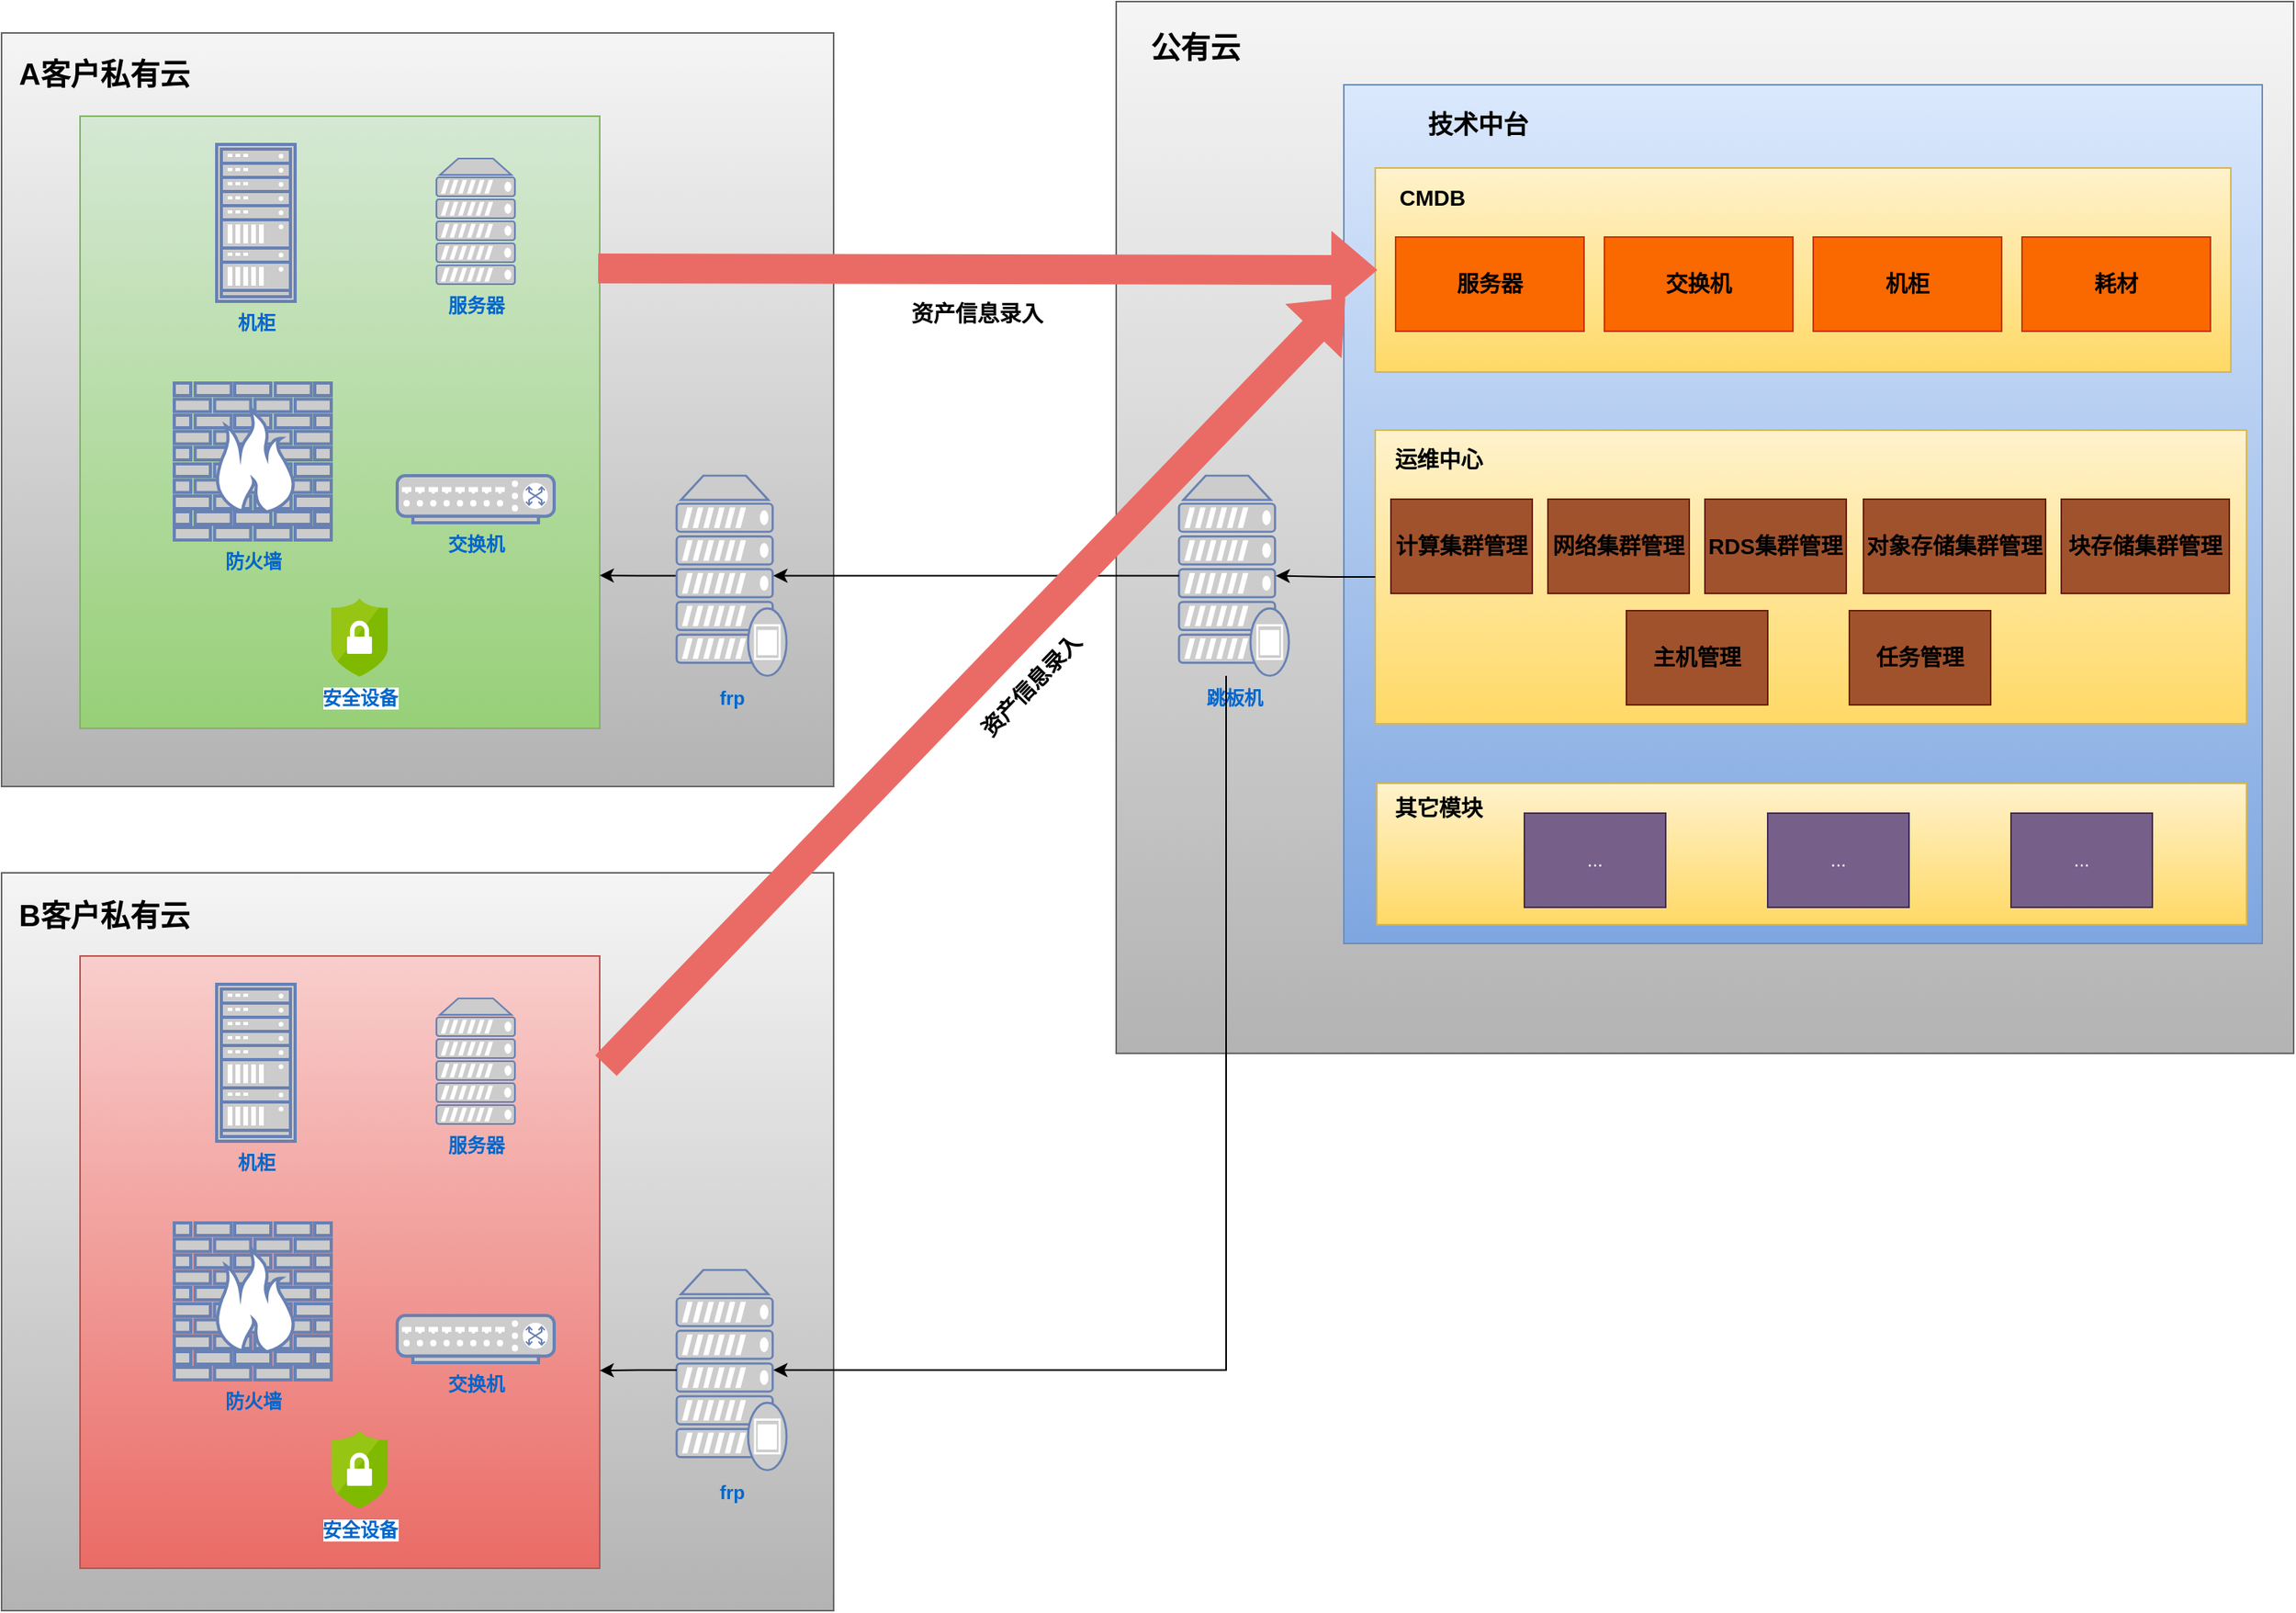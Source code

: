 <mxfile version="24.7.6">
  <diagram name="第 1 页" id="tZWTM6MMYOXU5_3-boHc">
    <mxGraphModel dx="3515" dy="1050" grid="0" gridSize="10" guides="1" tooltips="1" connect="1" arrows="1" fold="1" page="0" pageScale="1" pageWidth="827" pageHeight="1169" math="0" shadow="0">
      <root>
        <mxCell id="0" />
        <mxCell id="1" parent="0" />
        <mxCell id="e2eBXviYndKqO75Ok7_J-49" value="" style="rounded=0;whiteSpace=wrap;html=1;fillColor=#f5f5f5;strokeColor=#666666;gradientColor=#b3b3b3;" parent="1" vertex="1">
          <mxGeometry x="-260" y="50" width="530" height="480" as="geometry" />
        </mxCell>
        <mxCell id="e2eBXviYndKqO75Ok7_J-50" value="&lt;font size=&quot;1&quot; style=&quot;&quot;&gt;&lt;b style=&quot;font-size: 19px;&quot;&gt;A客户私有云&lt;/b&gt;&lt;/font&gt;" style="text;html=1;align=center;verticalAlign=middle;resizable=0;points=[];autosize=1;strokeColor=none;fillColor=none;" parent="1" vertex="1">
          <mxGeometry x="-260" y="57" width="130" height="40" as="geometry" />
        </mxCell>
        <mxCell id="e2eBXviYndKqO75Ok7_J-45" value="" style="rounded=0;whiteSpace=wrap;html=1;fillColor=#f5f5f5;strokeColor=#666666;gradientColor=#b3b3b3;" parent="1" vertex="1">
          <mxGeometry x="450" y="30" width="750" height="670" as="geometry" />
        </mxCell>
        <mxCell id="e2eBXviYndKqO75Ok7_J-35" value="" style="rounded=0;whiteSpace=wrap;html=1;fillColor=#d5e8d4;strokeColor=#82b366;gradientColor=#97d077;" parent="1" vertex="1">
          <mxGeometry x="-210" y="103" width="331" height="390" as="geometry" />
        </mxCell>
        <mxCell id="e2eBXviYndKqO75Ok7_J-10" value="&lt;b&gt;服务器&lt;/b&gt;" style="fontColor=#0066CC;verticalAlign=top;verticalLabelPosition=bottom;labelPosition=center;align=center;html=1;outlineConnect=0;fillColor=#CCCCCC;strokeColor=#6881B3;gradientColor=none;gradientDirection=north;strokeWidth=2;shape=mxgraph.networks.server;" parent="1" vertex="1">
          <mxGeometry x="17" y="130" width="50" height="80" as="geometry" />
        </mxCell>
        <mxCell id="e2eBXviYndKqO75Ok7_J-12" value="&lt;b&gt;交换机&lt;/b&gt;" style="fontColor=#0066CC;verticalAlign=top;verticalLabelPosition=bottom;labelPosition=center;align=center;html=1;outlineConnect=0;fillColor=#CCCCCC;strokeColor=#6881B3;gradientColor=none;gradientDirection=north;strokeWidth=2;shape=mxgraph.networks.switch;" parent="1" vertex="1">
          <mxGeometry x="-8" y="332" width="100" height="30" as="geometry" />
        </mxCell>
        <mxCell id="e2eBXviYndKqO75Ok7_J-13" value="&lt;b&gt;机柜&lt;/b&gt;" style="fontColor=#0066CC;verticalAlign=top;verticalLabelPosition=bottom;labelPosition=center;align=center;html=1;outlineConnect=0;fillColor=#CCCCCC;strokeColor=#6881B3;gradientColor=none;gradientDirection=north;strokeWidth=2;shape=mxgraph.networks.rack;" parent="1" vertex="1">
          <mxGeometry x="-123" y="121" width="50" height="100" as="geometry" />
        </mxCell>
        <mxCell id="e2eBXviYndKqO75Ok7_J-14" value="&lt;b&gt;防火墙&lt;/b&gt;" style="fontColor=#0066CC;verticalAlign=top;verticalLabelPosition=bottom;labelPosition=center;align=center;html=1;outlineConnect=0;fillColor=#CCCCCC;strokeColor=#6881B3;gradientColor=none;gradientDirection=north;strokeWidth=2;shape=mxgraph.networks.firewall;" parent="1" vertex="1">
          <mxGeometry x="-150" y="273" width="100" height="100" as="geometry" />
        </mxCell>
        <mxCell id="e2eBXviYndKqO75Ok7_J-36" value="" style="rounded=0;whiteSpace=wrap;html=1;fillColor=#dae8fc;strokeColor=#6c8ebf;gradientColor=#7ea6e0;" parent="1" vertex="1">
          <mxGeometry x="595" y="83" width="585" height="547" as="geometry" />
        </mxCell>
        <mxCell id="e2eBXviYndKqO75Ok7_J-37" value="" style="rounded=0;whiteSpace=wrap;html=1;fillColor=#fff2cc;gradientColor=#ffd966;strokeColor=#d6b656;" parent="1" vertex="1">
          <mxGeometry x="615" y="136" width="545" height="130" as="geometry" />
        </mxCell>
        <mxCell id="e2eBXviYndKqO75Ok7_J-38" value="&lt;b&gt;&lt;font style=&quot;font-size: 14px;&quot;&gt;服务器&lt;/font&gt;&lt;/b&gt;" style="rounded=0;whiteSpace=wrap;html=1;fillColor=#fa6800;strokeColor=#C73500;fontColor=#000000;" parent="1" vertex="1">
          <mxGeometry x="628" y="180" width="120" height="60" as="geometry" />
        </mxCell>
        <mxCell id="e2eBXviYndKqO75Ok7_J-39" value="&lt;b&gt;&lt;font style=&quot;font-size: 14px;&quot;&gt;交换机&lt;/font&gt;&lt;/b&gt;" style="rounded=0;whiteSpace=wrap;html=1;fillColor=#fa6800;fontColor=#000000;strokeColor=#C73500;" parent="1" vertex="1">
          <mxGeometry x="761" y="180" width="120" height="60" as="geometry" />
        </mxCell>
        <mxCell id="e2eBXviYndKqO75Ok7_J-40" value="&lt;b&gt;&lt;font style=&quot;font-size: 14px;&quot;&gt;机柜&lt;/font&gt;&lt;/b&gt;" style="rounded=0;whiteSpace=wrap;html=1;fillColor=#fa6800;fontColor=#000000;strokeColor=#C73500;" parent="1" vertex="1">
          <mxGeometry x="894" y="180" width="120" height="60" as="geometry" />
        </mxCell>
        <mxCell id="e2eBXviYndKqO75Ok7_J-41" value="&lt;b&gt;&lt;font style=&quot;font-size: 14px;&quot;&gt;耗材&lt;/font&gt;&lt;/b&gt;" style="rounded=0;whiteSpace=wrap;html=1;fillColor=#fa6800;fontColor=#000000;strokeColor=#C73500;" parent="1" vertex="1">
          <mxGeometry x="1027" y="180" width="120" height="60" as="geometry" />
        </mxCell>
        <mxCell id="e2eBXviYndKqO75Ok7_J-42" value="&lt;b&gt;&lt;font style=&quot;font-size: 14px;&quot;&gt;CMDB&lt;/font&gt;&lt;/b&gt;" style="text;html=1;align=center;verticalAlign=middle;resizable=0;points=[];autosize=1;strokeColor=none;fillColor=none;" parent="1" vertex="1">
          <mxGeometry x="616" y="140" width="70" height="30" as="geometry" />
        </mxCell>
        <mxCell id="e2eBXviYndKqO75Ok7_J-43" value="&lt;font size=&quot;1&quot; style=&quot;&quot;&gt;&lt;b style=&quot;font-size: 16px;&quot;&gt;技术中台&lt;/b&gt;&lt;/font&gt;" style="text;html=1;align=center;verticalAlign=middle;resizable=0;points=[];autosize=1;strokeColor=none;fillColor=none;" parent="1" vertex="1">
          <mxGeometry x="635" y="93" width="90" height="30" as="geometry" />
        </mxCell>
        <mxCell id="e2eBXviYndKqO75Ok7_J-46" value="&lt;font size=&quot;1&quot; style=&quot;&quot;&gt;&lt;b style=&quot;font-size: 19px;&quot;&gt;公有云&lt;/b&gt;&lt;/font&gt;" style="text;html=1;align=center;verticalAlign=middle;resizable=0;points=[];autosize=1;strokeColor=none;fillColor=none;" parent="1" vertex="1">
          <mxGeometry x="460" y="40" width="80" height="40" as="geometry" />
        </mxCell>
        <mxCell id="e2eBXviYndKqO75Ok7_J-54" value="&lt;b&gt;跳板机&lt;/b&gt;" style="fontColor=#0066CC;verticalAlign=top;verticalLabelPosition=bottom;labelPosition=center;align=center;html=1;outlineConnect=0;fillColor=#CCCCCC;strokeColor=#6881B3;gradientColor=none;gradientDirection=north;strokeWidth=2;shape=mxgraph.networks.proxy_server;" parent="1" vertex="1">
          <mxGeometry x="490" y="332" width="70" height="127.5" as="geometry" />
        </mxCell>
        <mxCell id="e2eBXviYndKqO75Ok7_J-55" value="" style="rounded=0;whiteSpace=wrap;html=1;fillColor=#fff2cc;gradientColor=#ffd966;strokeColor=#d6b656;" parent="1" vertex="1">
          <mxGeometry x="615" y="303" width="555" height="187" as="geometry" />
        </mxCell>
        <mxCell id="e2eBXviYndKqO75Ok7_J-56" value="&lt;b&gt;&lt;font style=&quot;font-size: 14px;&quot; color=&quot;#000000&quot;&gt;计算集群管理&lt;/font&gt;&lt;/b&gt;" style="rounded=0;whiteSpace=wrap;html=1;fillColor=#a0522d;fontColor=#ffffff;strokeColor=#6D1F00;" parent="1" vertex="1">
          <mxGeometry x="625" y="347" width="90" height="60" as="geometry" />
        </mxCell>
        <mxCell id="e2eBXviYndKqO75Ok7_J-57" value="&lt;b&gt;&lt;font style=&quot;font-size: 14px;&quot; color=&quot;#000000&quot;&gt;网络集群管理&lt;/font&gt;&lt;/b&gt;" style="rounded=0;whiteSpace=wrap;html=1;fillColor=#a0522d;fontColor=#ffffff;strokeColor=#6D1F00;" parent="1" vertex="1">
          <mxGeometry x="725" y="347" width="90" height="60" as="geometry" />
        </mxCell>
        <mxCell id="e2eBXviYndKqO75Ok7_J-58" value="&lt;b&gt;&lt;font style=&quot;font-size: 14px;&quot; color=&quot;#000000&quot;&gt;RDS集群管理&lt;/font&gt;&lt;/b&gt;" style="rounded=0;whiteSpace=wrap;html=1;fillColor=#a0522d;fontColor=#ffffff;strokeColor=#6D1F00;" parent="1" vertex="1">
          <mxGeometry x="825" y="347" width="90" height="60" as="geometry" />
        </mxCell>
        <mxCell id="e2eBXviYndKqO75Ok7_J-59" value="&lt;b&gt;&lt;font color=&quot;#000000&quot; style=&quot;font-size: 14px;&quot;&gt;对象存储集群管理&lt;/font&gt;&lt;/b&gt;" style="rounded=0;whiteSpace=wrap;html=1;fillColor=#a0522d;fontColor=#ffffff;strokeColor=#6D1F00;" parent="1" vertex="1">
          <mxGeometry x="926" y="347" width="116" height="60" as="geometry" />
        </mxCell>
        <mxCell id="e2eBXviYndKqO75Ok7_J-60" value="&lt;b&gt;&lt;font style=&quot;font-size: 14px;&quot;&gt;运维中心&lt;/font&gt;&lt;/b&gt;" style="text;html=1;align=center;verticalAlign=middle;resizable=0;points=[];autosize=1;strokeColor=none;fillColor=none;" parent="1" vertex="1">
          <mxGeometry x="615" y="307" width="80" height="30" as="geometry" />
        </mxCell>
        <mxCell id="e2eBXviYndKqO75Ok7_J-61" value="&lt;b&gt;&lt;font color=&quot;#000000&quot; style=&quot;font-size: 14px;&quot;&gt;块存储集群管理&lt;/font&gt;&lt;/b&gt;" style="rounded=0;whiteSpace=wrap;html=1;fillColor=#a0522d;fontColor=#ffffff;strokeColor=#6D1F00;" parent="1" vertex="1">
          <mxGeometry x="1052" y="347" width="107" height="60" as="geometry" />
        </mxCell>
        <mxCell id="e2eBXviYndKqO75Ok7_J-62" value="&lt;b&gt;&lt;font color=&quot;#000000&quot; style=&quot;font-size: 14px;&quot;&gt;主机管理&lt;/font&gt;&lt;/b&gt;" style="rounded=0;whiteSpace=wrap;html=1;fillColor=#a0522d;fontColor=#ffffff;strokeColor=#6D1F00;" parent="1" vertex="1">
          <mxGeometry x="775" y="418" width="90" height="60" as="geometry" />
        </mxCell>
        <mxCell id="e2eBXviYndKqO75Ok7_J-63" value="&lt;b&gt;&lt;font color=&quot;#000000&quot; style=&quot;font-size: 14px;&quot;&gt;任务管理&lt;/font&gt;&lt;/b&gt;" style="rounded=0;whiteSpace=wrap;html=1;fillColor=#a0522d;fontColor=#ffffff;strokeColor=#6D1F00;" parent="1" vertex="1">
          <mxGeometry x="917" y="418" width="90" height="60" as="geometry" />
        </mxCell>
        <mxCell id="e2eBXviYndKqO75Ok7_J-66" value="" style="shape=flexArrow;endArrow=classic;html=1;rounded=0;entryX=0;entryY=0.5;entryDx=0;entryDy=0;fillColor=#EA6B66;gradientColor=none;strokeColor=#EA6B66;strokeWidth=5;" parent="1" target="e2eBXviYndKqO75Ok7_J-37" edge="1">
          <mxGeometry width="50" height="50" relative="1" as="geometry">
            <mxPoint x="120" y="200" as="sourcePoint" />
            <mxPoint x="592" y="201" as="targetPoint" />
          </mxGeometry>
        </mxCell>
        <mxCell id="e2eBXviYndKqO75Ok7_J-70" value="&lt;b style=&quot;&quot;&gt;&lt;font style=&quot;font-size: 14px;&quot;&gt;资产信息录入&lt;/font&gt;&lt;/b&gt;" style="text;html=1;align=center;verticalAlign=middle;resizable=0;points=[];autosize=1;strokeColor=none;fillColor=none;" parent="1" vertex="1">
          <mxGeometry x="306" y="214" width="110" height="30" as="geometry" />
        </mxCell>
        <mxCell id="1RbIOlNiM8ZohARNa_zV-5" style="edgeStyle=orthogonalEdgeStyle;rounded=0;orthogonalLoop=1;jettySize=auto;html=1;exitX=0;exitY=0.5;exitDx=0;exitDy=0;exitPerimeter=0;entryX=1;entryY=0.75;entryDx=0;entryDy=0;" edge="1" parent="1" source="e2eBXviYndKqO75Ok7_J-73" target="e2eBXviYndKqO75Ok7_J-35">
          <mxGeometry relative="1" as="geometry" />
        </mxCell>
        <mxCell id="e2eBXviYndKqO75Ok7_J-73" value="&lt;b&gt;frp&lt;/b&gt;" style="fontColor=#0066CC;verticalAlign=top;verticalLabelPosition=bottom;labelPosition=center;align=center;html=1;outlineConnect=0;fillColor=#CCCCCC;strokeColor=#6881B3;gradientColor=none;gradientDirection=north;strokeWidth=2;shape=mxgraph.networks.proxy_server;" parent="1" vertex="1">
          <mxGeometry x="170" y="332" width="70" height="127.5" as="geometry" />
        </mxCell>
        <mxCell id="e2eBXviYndKqO75Ok7_J-74" style="edgeStyle=orthogonalEdgeStyle;rounded=0;orthogonalLoop=1;jettySize=auto;html=1;entryX=0.88;entryY=0.5;entryDx=0;entryDy=0;entryPerimeter=0;" parent="1" source="e2eBXviYndKqO75Ok7_J-54" target="e2eBXviYndKqO75Ok7_J-73" edge="1">
          <mxGeometry relative="1" as="geometry" />
        </mxCell>
        <mxCell id="e2eBXviYndKqO75Ok7_J-78" style="edgeStyle=orthogonalEdgeStyle;rounded=0;orthogonalLoop=1;jettySize=auto;html=1;entryX=0.88;entryY=0.5;entryDx=0;entryDy=0;entryPerimeter=0;" parent="1" source="e2eBXviYndKqO75Ok7_J-55" target="e2eBXviYndKqO75Ok7_J-54" edge="1">
          <mxGeometry relative="1" as="geometry" />
        </mxCell>
        <mxCell id="e2eBXviYndKqO75Ok7_J-80" value="" style="rounded=0;whiteSpace=wrap;html=1;fillColor=#f5f5f5;strokeColor=#666666;gradientColor=#b3b3b3;" parent="1" vertex="1">
          <mxGeometry x="-260" y="585" width="530" height="470" as="geometry" />
        </mxCell>
        <mxCell id="e2eBXviYndKqO75Ok7_J-81" value="&lt;font size=&quot;1&quot; style=&quot;&quot;&gt;&lt;b style=&quot;font-size: 19px;&quot;&gt;B客户私有云&lt;/b&gt;&lt;/font&gt;" style="text;html=1;align=center;verticalAlign=middle;resizable=0;points=[];autosize=1;strokeColor=none;fillColor=none;" parent="1" vertex="1">
          <mxGeometry x="-260" y="593" width="130" height="40" as="geometry" />
        </mxCell>
        <mxCell id="e2eBXviYndKqO75Ok7_J-82" value="" style="rounded=0;whiteSpace=wrap;html=1;fillColor=#f8cecc;strokeColor=#b85450;gradientColor=#ea6b66;" parent="1" vertex="1">
          <mxGeometry x="-210" y="638" width="331" height="390" as="geometry" />
        </mxCell>
        <mxCell id="e2eBXviYndKqO75Ok7_J-83" value="&lt;b&gt;服务器&lt;/b&gt;" style="fontColor=#0066CC;verticalAlign=top;verticalLabelPosition=bottom;labelPosition=center;align=center;html=1;outlineConnect=0;fillColor=#CCCCCC;strokeColor=#6881B3;gradientColor=none;gradientDirection=north;strokeWidth=2;shape=mxgraph.networks.server;" parent="1" vertex="1">
          <mxGeometry x="17" y="665" width="50" height="80" as="geometry" />
        </mxCell>
        <mxCell id="e2eBXviYndKqO75Ok7_J-84" value="&lt;b&gt;交换机&lt;/b&gt;" style="fontColor=#0066CC;verticalAlign=top;verticalLabelPosition=bottom;labelPosition=center;align=center;html=1;outlineConnect=0;fillColor=#CCCCCC;strokeColor=#6881B3;gradientColor=none;gradientDirection=north;strokeWidth=2;shape=mxgraph.networks.switch;" parent="1" vertex="1">
          <mxGeometry x="-8" y="867" width="100" height="30" as="geometry" />
        </mxCell>
        <mxCell id="e2eBXviYndKqO75Ok7_J-85" value="&lt;b&gt;机柜&lt;/b&gt;" style="fontColor=#0066CC;verticalAlign=top;verticalLabelPosition=bottom;labelPosition=center;align=center;html=1;outlineConnect=0;fillColor=#CCCCCC;strokeColor=#6881B3;gradientColor=none;gradientDirection=north;strokeWidth=2;shape=mxgraph.networks.rack;" parent="1" vertex="1">
          <mxGeometry x="-123" y="656" width="50" height="100" as="geometry" />
        </mxCell>
        <mxCell id="e2eBXviYndKqO75Ok7_J-86" value="&lt;b&gt;防火墙&lt;/b&gt;" style="fontColor=#0066CC;verticalAlign=top;verticalLabelPosition=bottom;labelPosition=center;align=center;html=1;outlineConnect=0;fillColor=#CCCCCC;strokeColor=#6881B3;gradientColor=none;gradientDirection=north;strokeWidth=2;shape=mxgraph.networks.firewall;" parent="1" vertex="1">
          <mxGeometry x="-150" y="808" width="100" height="100" as="geometry" />
        </mxCell>
        <mxCell id="e2eBXviYndKqO75Ok7_J-88" value="&lt;b&gt;frp&lt;/b&gt;" style="fontColor=#0066CC;verticalAlign=top;verticalLabelPosition=bottom;labelPosition=center;align=center;html=1;outlineConnect=0;fillColor=#CCCCCC;strokeColor=#6881B3;gradientColor=none;gradientDirection=north;strokeWidth=2;shape=mxgraph.networks.proxy_server;" parent="1" vertex="1">
          <mxGeometry x="170" y="838" width="70" height="127.5" as="geometry" />
        </mxCell>
        <mxCell id="e2eBXviYndKqO75Ok7_J-89" style="edgeStyle=orthogonalEdgeStyle;rounded=0;orthogonalLoop=1;jettySize=auto;html=1;entryX=1;entryY=0.677;entryDx=0;entryDy=0;entryPerimeter=0;" parent="1" source="e2eBXviYndKqO75Ok7_J-88" target="e2eBXviYndKqO75Ok7_J-82" edge="1">
          <mxGeometry relative="1" as="geometry" />
        </mxCell>
        <mxCell id="e2eBXviYndKqO75Ok7_J-90" value="" style="shape=flexArrow;endArrow=classic;html=1;rounded=0;entryX=0;entryY=0.25;entryDx=0;entryDy=0;exitX=1.012;exitY=0.179;exitDx=0;exitDy=0;exitPerimeter=0;strokeWidth=5;fillColor=#EA6B66;strokeColor=#EA6B66;" parent="1" source="e2eBXviYndKqO75Ok7_J-82" target="e2eBXviYndKqO75Ok7_J-36" edge="1">
          <mxGeometry width="50" height="50" relative="1" as="geometry">
            <mxPoint x="220" y="610" as="sourcePoint" />
            <mxPoint x="270" y="560" as="targetPoint" />
          </mxGeometry>
        </mxCell>
        <mxCell id="e2eBXviYndKqO75Ok7_J-91" value="&lt;b style=&quot;&quot;&gt;&lt;font style=&quot;font-size: 14px;&quot;&gt;资产信息录入&lt;/font&gt;&lt;/b&gt;" style="text;html=1;align=center;verticalAlign=middle;resizable=0;points=[];autosize=1;strokeColor=none;fillColor=none;rotation=-46;" parent="1" vertex="1">
          <mxGeometry x="340" y="450.5" width="110" height="30" as="geometry" />
        </mxCell>
        <mxCell id="e2eBXviYndKqO75Ok7_J-92" style="edgeStyle=orthogonalEdgeStyle;rounded=0;orthogonalLoop=1;jettySize=auto;html=1;entryX=0.88;entryY=0.5;entryDx=0;entryDy=0;entryPerimeter=0;" parent="1" source="e2eBXviYndKqO75Ok7_J-54" target="e2eBXviYndKqO75Ok7_J-88" edge="1">
          <mxGeometry relative="1" as="geometry">
            <Array as="points">
              <mxPoint x="520" y="902" />
            </Array>
          </mxGeometry>
        </mxCell>
        <mxCell id="1RbIOlNiM8ZohARNa_zV-1" value="&lt;b&gt;&lt;font color=&quot;#0066cc&quot;&gt;安全设备&lt;/font&gt;&lt;/b&gt;" style="image;sketch=0;aspect=fixed;html=1;points=[];align=center;fontSize=12;image=img/lib/mscae/Security_Center.svg;" vertex="1" parent="1">
          <mxGeometry x="-50" y="410" width="36" height="50" as="geometry" />
        </mxCell>
        <mxCell id="1RbIOlNiM8ZohARNa_zV-3" value="&lt;b&gt;&lt;font color=&quot;#0066cc&quot;&gt;安全设备&lt;/font&gt;&lt;/b&gt;" style="image;sketch=0;aspect=fixed;html=1;points=[];align=center;fontSize=12;image=img/lib/mscae/Security_Center.svg;" vertex="1" parent="1">
          <mxGeometry x="-50" y="940" width="36" height="50" as="geometry" />
        </mxCell>
        <mxCell id="1RbIOlNiM8ZohARNa_zV-6" value="" style="rounded=0;whiteSpace=wrap;html=1;fillColor=#fff2cc;gradientColor=#ffd966;strokeColor=#d6b656;" vertex="1" parent="1">
          <mxGeometry x="616" y="528" width="554" height="90" as="geometry" />
        </mxCell>
        <mxCell id="1RbIOlNiM8ZohARNa_zV-7" value="..." style="rounded=0;whiteSpace=wrap;html=1;fillColor=#76608a;fontColor=#ffffff;strokeColor=#432D57;" vertex="1" parent="1">
          <mxGeometry x="710" y="547" width="90" height="60" as="geometry" />
        </mxCell>
        <mxCell id="1RbIOlNiM8ZohARNa_zV-8" value="..." style="rounded=0;whiteSpace=wrap;html=1;fillColor=#76608a;fontColor=#ffffff;strokeColor=#432D57;" vertex="1" parent="1">
          <mxGeometry x="865" y="547" width="90" height="60" as="geometry" />
        </mxCell>
        <mxCell id="1RbIOlNiM8ZohARNa_zV-9" value="..." style="rounded=0;whiteSpace=wrap;html=1;fillColor=#76608a;fontColor=#ffffff;strokeColor=#432D57;" vertex="1" parent="1">
          <mxGeometry x="1020" y="547" width="90" height="60" as="geometry" />
        </mxCell>
        <mxCell id="1RbIOlNiM8ZohARNa_zV-10" value="&lt;span style=&quot;font-size: 14px;&quot;&gt;&lt;b&gt;其它模块&lt;/b&gt;&lt;/span&gt;" style="text;html=1;align=center;verticalAlign=middle;resizable=0;points=[];autosize=1;strokeColor=none;fillColor=none;" vertex="1" parent="1">
          <mxGeometry x="615" y="529" width="80" height="30" as="geometry" />
        </mxCell>
      </root>
    </mxGraphModel>
  </diagram>
</mxfile>
